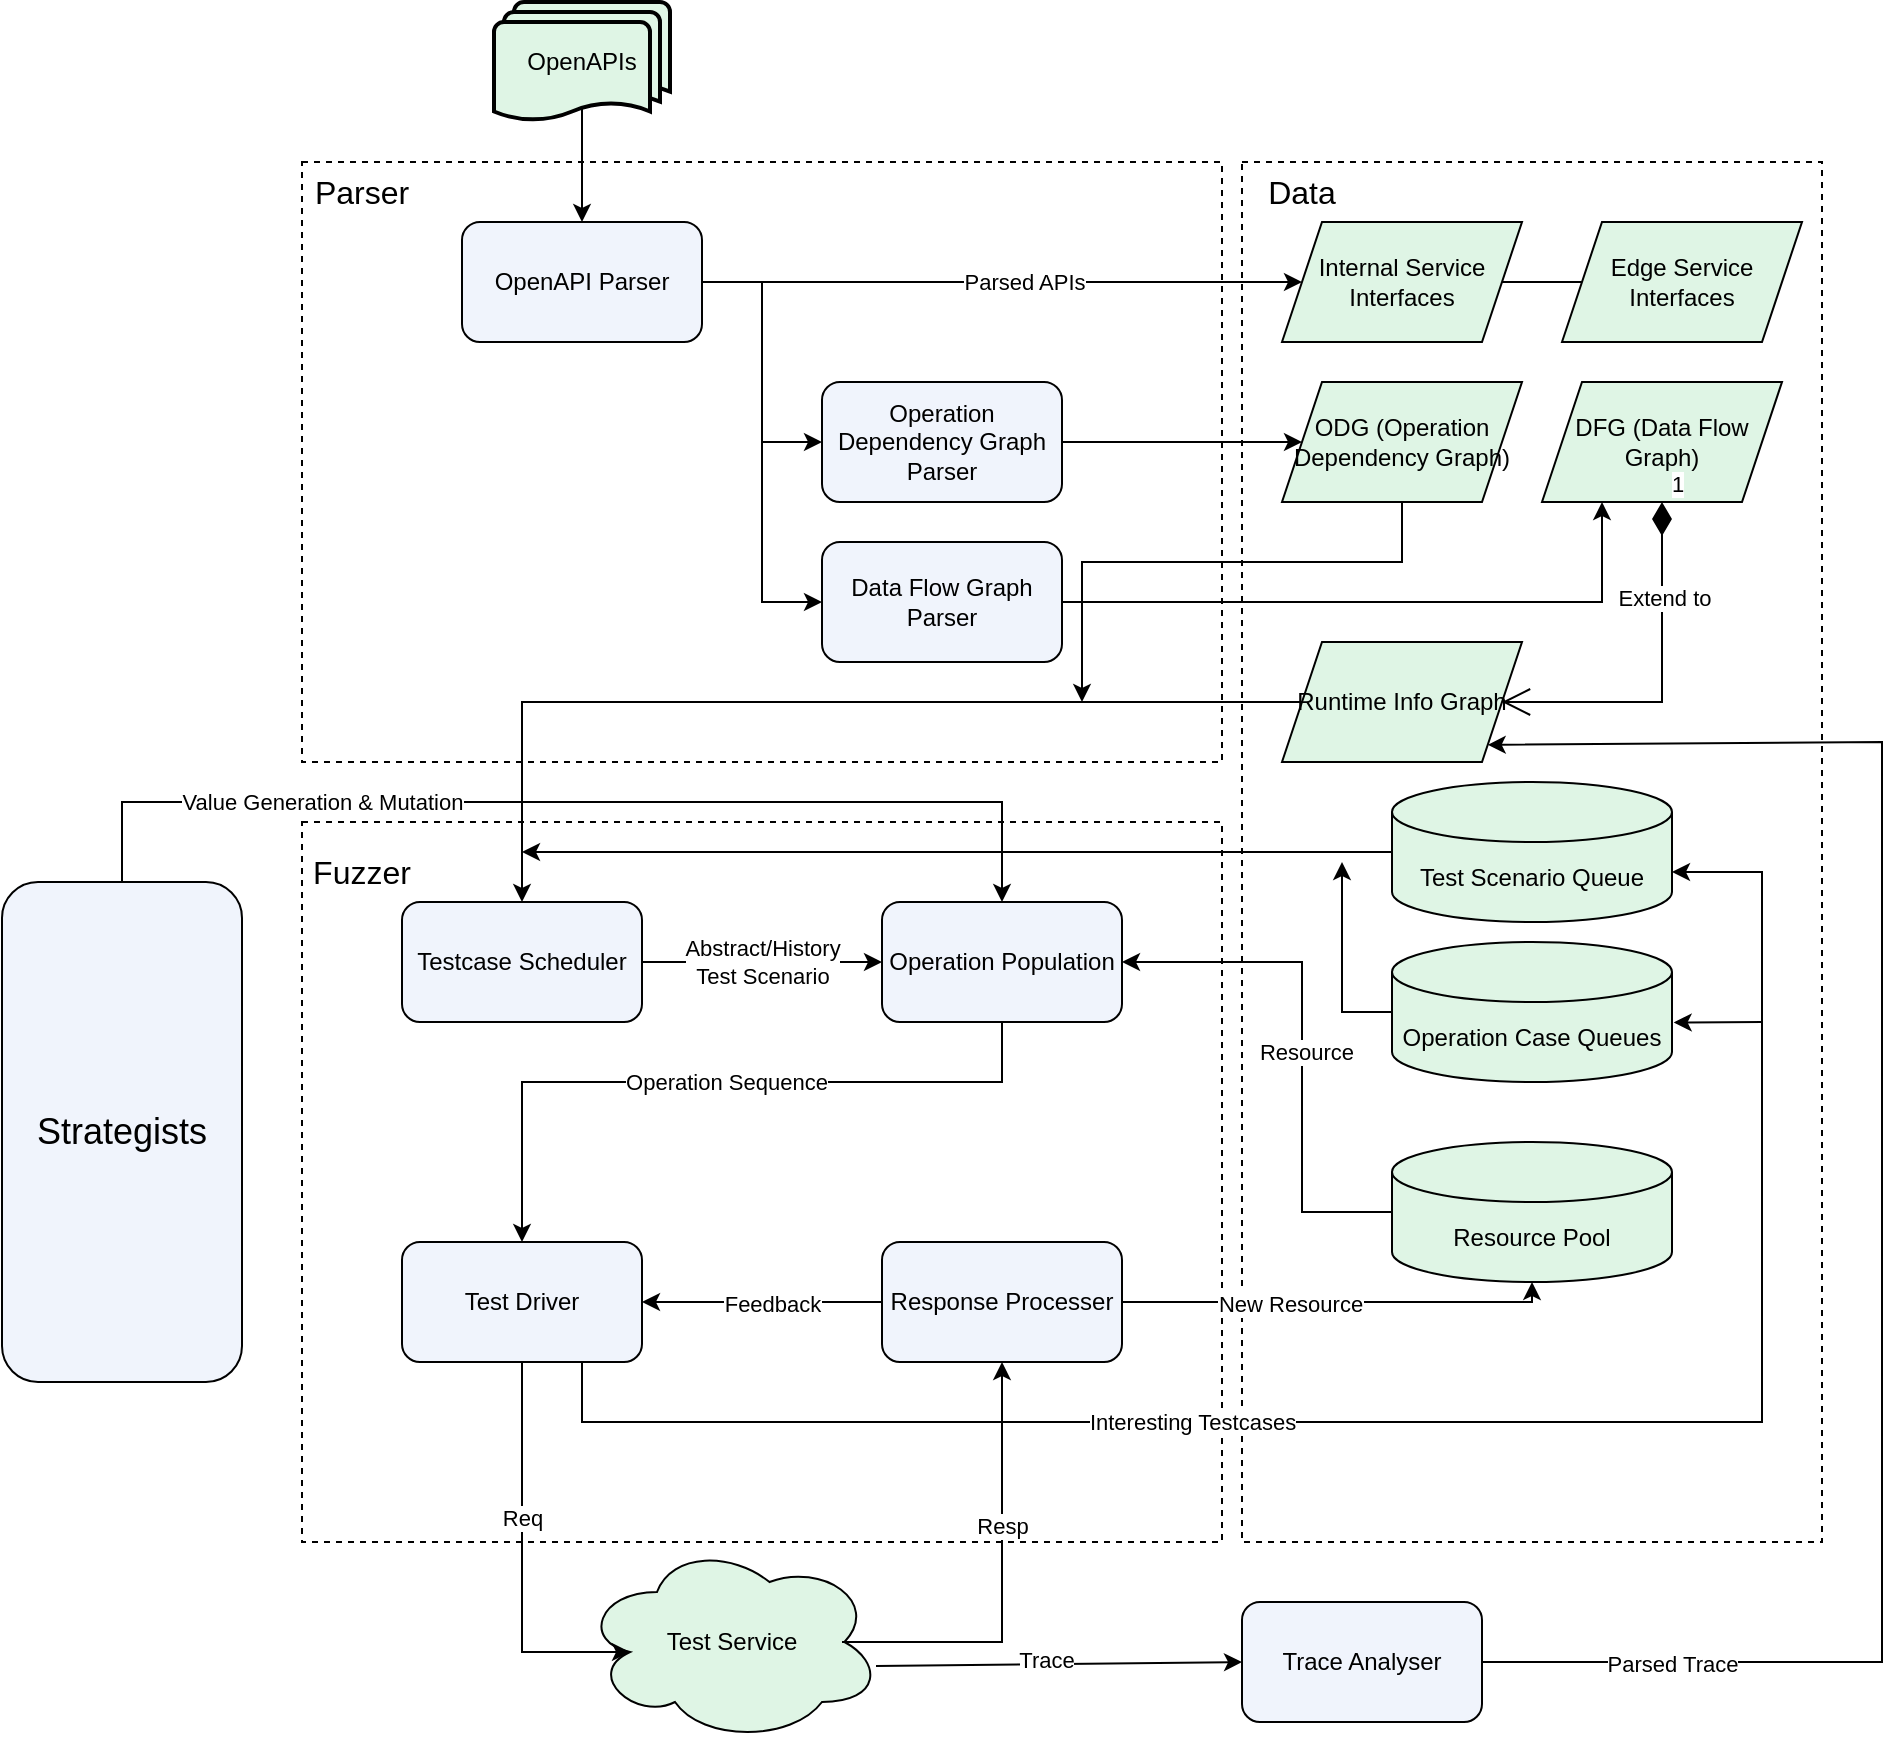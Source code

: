 <mxfile version="26.2.8">
  <diagram name="Page-1" id="gEL889tH-eNSq187wz8S">
    <mxGraphModel dx="2065" dy="776" grid="1" gridSize="10" guides="1" tooltips="1" connect="1" arrows="1" fold="1" page="1" pageScale="1" pageWidth="850" pageHeight="1100" math="0" shadow="0">
      <root>
        <mxCell id="0" />
        <mxCell id="1" parent="0" />
        <mxCell id="WixgId_MYOPgr9kNpltZ-22" value="" style="rounded=0;whiteSpace=wrap;html=1;fillColor=none;dashed=1;" parent="1" vertex="1">
          <mxGeometry x="30" y="460" width="460" height="360" as="geometry" />
        </mxCell>
        <mxCell id="WixgId_MYOPgr9kNpltZ-19" value="" style="rounded=0;whiteSpace=wrap;html=1;fillColor=none;dashed=1;" parent="1" vertex="1">
          <mxGeometry x="500" y="130" width="290" height="690" as="geometry" />
        </mxCell>
        <mxCell id="WixgId_MYOPgr9kNpltZ-17" value="" style="rounded=0;whiteSpace=wrap;html=1;fillColor=none;dashed=1;" parent="1" vertex="1">
          <mxGeometry x="30" y="130" width="460" height="300" as="geometry" />
        </mxCell>
        <mxCell id="WixgId_MYOPgr9kNpltZ-1" value="OpenAPI Parser" style="rounded=1;whiteSpace=wrap;html=1;fillColor=light-dark(#F0F4FC,#3B4453);" parent="1" vertex="1">
          <mxGeometry x="110" y="160" width="120" height="60" as="geometry" />
        </mxCell>
        <mxCell id="WixgId_MYOPgr9kNpltZ-2" value="Operation Dependency Graph Parser" style="rounded=1;whiteSpace=wrap;html=1;fillColor=light-dark(#F0F4FC,#3B4453);" parent="1" vertex="1">
          <mxGeometry x="290" y="240" width="120" height="60" as="geometry" />
        </mxCell>
        <mxCell id="WixgId_MYOPgr9kNpltZ-4" value="Testcase Scheduler" style="rounded=1;whiteSpace=wrap;html=1;fillColor=light-dark(#F0F4FC,#3B4453);" parent="1" vertex="1">
          <mxGeometry x="80" y="500" width="120" height="60" as="geometry" />
        </mxCell>
        <mxCell id="WixgId_MYOPgr9kNpltZ-5" value="Resource Pool" style="shape=cylinder3;whiteSpace=wrap;html=1;boundedLbl=1;backgroundOutline=1;size=15;fillColor=light-dark(#DFF5E5,#486850);" parent="1" vertex="1">
          <mxGeometry x="575" y="620" width="140" height="70" as="geometry" />
        </mxCell>
        <mxCell id="WixgId_MYOPgr9kNpltZ-6" value="Test Driver" style="rounded=1;whiteSpace=wrap;html=1;fillColor=light-dark(#F0F4FC,#3B4453);" parent="1" vertex="1">
          <mxGeometry x="80" y="670" width="120" height="60" as="geometry" />
        </mxCell>
        <mxCell id="WixgId_MYOPgr9kNpltZ-10" value="Operation Population" style="rounded=1;whiteSpace=wrap;html=1;fillColor=light-dark(#F0F4FC,#3B4453);" parent="1" vertex="1">
          <mxGeometry x="320" y="500" width="120" height="60" as="geometry" />
        </mxCell>
        <mxCell id="WixgId_MYOPgr9kNpltZ-11" value="OpenAPIs" style="strokeWidth=2;html=1;shape=mxgraph.flowchart.multi-document;whiteSpace=wrap;fillColor=light-dark(#DFF5E5,#4B567C);" parent="1" vertex="1">
          <mxGeometry x="126" y="50" width="88" height="60" as="geometry" />
        </mxCell>
        <mxCell id="WixgId_MYOPgr9kNpltZ-12" value="Test Service" style="ellipse;shape=cloud;whiteSpace=wrap;html=1;fillColor=light-dark(#DFF5E5,#574D6F);" parent="1" vertex="1">
          <mxGeometry x="170" y="820" width="150" height="100" as="geometry" />
        </mxCell>
        <mxCell id="WixgId_MYOPgr9kNpltZ-13" value="Internal Service Interfaces" style="shape=parallelogram;perimeter=parallelogramPerimeter;whiteSpace=wrap;html=1;fixedSize=1;fillColor=light-dark(#DFF5E5,#486850);" parent="1" vertex="1">
          <mxGeometry x="520" y="160" width="120" height="60" as="geometry" />
        </mxCell>
        <mxCell id="WixgId_MYOPgr9kNpltZ-14" value="Edge Service Interfaces" style="shape=parallelogram;perimeter=parallelogramPerimeter;whiteSpace=wrap;html=1;fixedSize=1;fillColor=light-dark(#DFF5E5,#486850);" parent="1" vertex="1">
          <mxGeometry x="660" y="160" width="120" height="60" as="geometry" />
        </mxCell>
        <mxCell id="WixgId_MYOPgr9kNpltZ-15" value="ODG (Operation Dependency Graph)" style="shape=parallelogram;perimeter=parallelogramPerimeter;whiteSpace=wrap;html=1;fixedSize=1;fillColor=light-dark(#DFF5E5,#486850);" parent="1" vertex="1">
          <mxGeometry x="520" y="240" width="120" height="60" as="geometry" />
        </mxCell>
        <mxCell id="WixgId_MYOPgr9kNpltZ-18" value="Parser" style="text;html=1;align=center;verticalAlign=middle;whiteSpace=wrap;rounded=0;fontSize=16;" parent="1" vertex="1">
          <mxGeometry x="30" y="130" width="60" height="30" as="geometry" />
        </mxCell>
        <mxCell id="WixgId_MYOPgr9kNpltZ-20" value="Data" style="text;html=1;align=center;verticalAlign=middle;whiteSpace=wrap;rounded=0;fontSize=16;" parent="1" vertex="1">
          <mxGeometry x="500" y="130" width="60" height="30" as="geometry" />
        </mxCell>
        <mxCell id="WixgId_MYOPgr9kNpltZ-23" value="Fuzzer" style="text;html=1;align=center;verticalAlign=middle;whiteSpace=wrap;rounded=0;fontSize=16;" parent="1" vertex="1">
          <mxGeometry x="30" y="470" width="60" height="30" as="geometry" />
        </mxCell>
        <mxCell id="WixgId_MYOPgr9kNpltZ-24" value="" style="endArrow=classic;html=1;rounded=0;exitX=0.5;exitY=0.88;exitDx=0;exitDy=0;exitPerimeter=0;entryX=0.5;entryY=0;entryDx=0;entryDy=0;" parent="1" source="WixgId_MYOPgr9kNpltZ-11" target="WixgId_MYOPgr9kNpltZ-1" edge="1">
          <mxGeometry width="50" height="50" relative="1" as="geometry">
            <mxPoint x="240" y="350" as="sourcePoint" />
            <mxPoint x="290" y="300" as="targetPoint" />
          </mxGeometry>
        </mxCell>
        <mxCell id="WixgId_MYOPgr9kNpltZ-26" value="" style="endArrow=none;html=1;rounded=0;exitX=1;exitY=0.5;exitDx=0;exitDy=0;entryX=0;entryY=0.5;entryDx=0;entryDy=0;" parent="1" source="WixgId_MYOPgr9kNpltZ-13" target="WixgId_MYOPgr9kNpltZ-14" edge="1">
          <mxGeometry width="50" height="50" relative="1" as="geometry">
            <mxPoint x="410" y="400" as="sourcePoint" />
            <mxPoint x="460" y="350" as="targetPoint" />
          </mxGeometry>
        </mxCell>
        <mxCell id="WixgId_MYOPgr9kNpltZ-27" value="" style="endArrow=classic;html=1;rounded=0;exitX=1;exitY=0.5;exitDx=0;exitDy=0;entryX=0;entryY=0.5;entryDx=0;entryDy=0;" parent="1" source="WixgId_MYOPgr9kNpltZ-1" target="WixgId_MYOPgr9kNpltZ-13" edge="1">
          <mxGeometry width="50" height="50" relative="1" as="geometry">
            <mxPoint x="420" y="420" as="sourcePoint" />
            <mxPoint x="470" y="370" as="targetPoint" />
          </mxGeometry>
        </mxCell>
        <mxCell id="WixgId_MYOPgr9kNpltZ-30" value="Parsed APIs" style="edgeLabel;html=1;align=center;verticalAlign=middle;resizable=0;points=[];" parent="WixgId_MYOPgr9kNpltZ-27" vertex="1" connectable="0">
          <mxGeometry x="0.073" relative="1" as="geometry">
            <mxPoint as="offset" />
          </mxGeometry>
        </mxCell>
        <mxCell id="WixgId_MYOPgr9kNpltZ-29" value="" style="endArrow=classic;html=1;rounded=0;exitX=1;exitY=0.5;exitDx=0;exitDy=0;entryX=0;entryY=0.5;entryDx=0;entryDy=0;" parent="1" source="WixgId_MYOPgr9kNpltZ-2" target="WixgId_MYOPgr9kNpltZ-15" edge="1">
          <mxGeometry width="50" height="50" relative="1" as="geometry">
            <mxPoint x="500" y="440" as="sourcePoint" />
            <mxPoint x="550" y="390" as="targetPoint" />
          </mxGeometry>
        </mxCell>
        <mxCell id="WixgId_MYOPgr9kNpltZ-33" value="" style="endArrow=classic;html=1;rounded=0;exitX=1;exitY=0.5;exitDx=0;exitDy=0;entryX=0;entryY=0.5;entryDx=0;entryDy=0;" parent="1" source="WixgId_MYOPgr9kNpltZ-4" target="WixgId_MYOPgr9kNpltZ-10" edge="1">
          <mxGeometry width="50" height="50" relative="1" as="geometry">
            <mxPoint x="300" y="600" as="sourcePoint" />
            <mxPoint x="350" y="550" as="targetPoint" />
          </mxGeometry>
        </mxCell>
        <mxCell id="WixgId_MYOPgr9kNpltZ-34" value="Abstract/History&lt;div&gt;Test Scenario&lt;/div&gt;" style="edgeLabel;html=1;align=center;verticalAlign=middle;resizable=0;points=[];" parent="WixgId_MYOPgr9kNpltZ-33" vertex="1" connectable="0">
          <mxGeometry x="0.283" y="-1" relative="1" as="geometry">
            <mxPoint x="-17" y="-1" as="offset" />
          </mxGeometry>
        </mxCell>
        <mxCell id="WixgId_MYOPgr9kNpltZ-38" value="" style="endArrow=classic;html=1;rounded=0;exitX=0;exitY=0.5;exitDx=0;exitDy=0;exitPerimeter=0;entryX=1;entryY=0.5;entryDx=0;entryDy=0;" parent="1" source="WixgId_MYOPgr9kNpltZ-5" target="WixgId_MYOPgr9kNpltZ-10" edge="1">
          <mxGeometry width="50" height="50" relative="1" as="geometry">
            <mxPoint x="410" y="600" as="sourcePoint" />
            <mxPoint x="460" y="550" as="targetPoint" />
            <Array as="points">
              <mxPoint x="530" y="655" />
              <mxPoint x="530" y="530" />
            </Array>
          </mxGeometry>
        </mxCell>
        <mxCell id="WixgId_MYOPgr9kNpltZ-39" value="Resource" style="edgeLabel;html=1;align=center;verticalAlign=middle;resizable=0;points=[];" parent="WixgId_MYOPgr9kNpltZ-38" vertex="1" connectable="0">
          <mxGeometry x="-0.037" y="-2" relative="1" as="geometry">
            <mxPoint as="offset" />
          </mxGeometry>
        </mxCell>
        <mxCell id="WixgId_MYOPgr9kNpltZ-42" value="Response Processer" style="rounded=1;whiteSpace=wrap;html=1;fillColor=light-dark(#F0F4FC,#3B4453);" parent="1" vertex="1">
          <mxGeometry x="320" y="670" width="120" height="60" as="geometry" />
        </mxCell>
        <mxCell id="WixgId_MYOPgr9kNpltZ-43" value="" style="endArrow=classic;html=1;rounded=0;exitX=0.5;exitY=1;exitDx=0;exitDy=0;entryX=0.5;entryY=0;entryDx=0;entryDy=0;" parent="1" source="WixgId_MYOPgr9kNpltZ-10" target="WixgId_MYOPgr9kNpltZ-6" edge="1">
          <mxGeometry width="50" height="50" relative="1" as="geometry">
            <mxPoint x="420" y="690" as="sourcePoint" />
            <mxPoint x="470" y="640" as="targetPoint" />
            <Array as="points">
              <mxPoint x="380" y="590" />
              <mxPoint x="140" y="590" />
            </Array>
          </mxGeometry>
        </mxCell>
        <mxCell id="WixgId_MYOPgr9kNpltZ-44" value="Operation Sequence" style="edgeLabel;html=1;align=center;verticalAlign=middle;resizable=0;points=[];" parent="WixgId_MYOPgr9kNpltZ-43" vertex="1" connectable="0">
          <mxGeometry x="-0.036" relative="1" as="geometry">
            <mxPoint as="offset" />
          </mxGeometry>
        </mxCell>
        <mxCell id="WixgId_MYOPgr9kNpltZ-49" value="" style="endArrow=classic;html=1;rounded=0;exitX=0.5;exitY=1;exitDx=0;exitDy=0;entryX=0.16;entryY=0.55;entryDx=0;entryDy=0;entryPerimeter=0;" parent="1" source="WixgId_MYOPgr9kNpltZ-6" target="WixgId_MYOPgr9kNpltZ-12" edge="1">
          <mxGeometry width="50" height="50" relative="1" as="geometry">
            <mxPoint x="270" y="780" as="sourcePoint" />
            <mxPoint x="182" y="872" as="targetPoint" />
            <Array as="points">
              <mxPoint x="140" y="875" />
            </Array>
          </mxGeometry>
        </mxCell>
        <mxCell id="WixgId_MYOPgr9kNpltZ-50" value="Req" style="edgeLabel;html=1;align=center;verticalAlign=middle;resizable=0;points=[];" parent="WixgId_MYOPgr9kNpltZ-49" vertex="1" connectable="0">
          <mxGeometry x="-0.217" relative="1" as="geometry">
            <mxPoint as="offset" />
          </mxGeometry>
        </mxCell>
        <mxCell id="WixgId_MYOPgr9kNpltZ-51" value="" style="endArrow=classic;html=1;rounded=0;entryX=0.5;entryY=1;entryDx=0;entryDy=0;" parent="1" target="WixgId_MYOPgr9kNpltZ-42" edge="1">
          <mxGeometry width="50" height="50" relative="1" as="geometry">
            <mxPoint x="300" y="870" as="sourcePoint" />
            <mxPoint x="430" y="720" as="targetPoint" />
            <Array as="points">
              <mxPoint x="380" y="870" />
            </Array>
          </mxGeometry>
        </mxCell>
        <mxCell id="WixgId_MYOPgr9kNpltZ-52" value="Resp" style="edgeLabel;html=1;align=center;verticalAlign=middle;resizable=0;points=[];" parent="WixgId_MYOPgr9kNpltZ-51" vertex="1" connectable="0">
          <mxGeometry x="0.259" relative="1" as="geometry">
            <mxPoint as="offset" />
          </mxGeometry>
        </mxCell>
        <mxCell id="WixgId_MYOPgr9kNpltZ-53" value="" style="endArrow=classic;html=1;rounded=0;exitX=1;exitY=0.5;exitDx=0;exitDy=0;entryX=0.5;entryY=1;entryDx=0;entryDy=0;entryPerimeter=0;" parent="1" source="WixgId_MYOPgr9kNpltZ-42" target="WixgId_MYOPgr9kNpltZ-5" edge="1">
          <mxGeometry width="50" height="50" relative="1" as="geometry">
            <mxPoint x="540" y="580" as="sourcePoint" />
            <mxPoint x="590" y="530" as="targetPoint" />
            <Array as="points">
              <mxPoint x="645" y="700" />
            </Array>
          </mxGeometry>
        </mxCell>
        <mxCell id="WixgId_MYOPgr9kNpltZ-54" value="New Resource" style="edgeLabel;html=1;align=center;verticalAlign=middle;resizable=0;points=[];" parent="WixgId_MYOPgr9kNpltZ-53" vertex="1" connectable="0">
          <mxGeometry x="-0.218" y="-1" relative="1" as="geometry">
            <mxPoint as="offset" />
          </mxGeometry>
        </mxCell>
        <mxCell id="p903jVdUFC8UU20KhMWQ-1" value="" style="endArrow=classic;html=1;rounded=0;entryX=0;entryY=0.5;entryDx=0;entryDy=0;" parent="1" target="WixgId_MYOPgr9kNpltZ-2" edge="1">
          <mxGeometry width="50" height="50" relative="1" as="geometry">
            <mxPoint x="260" y="190" as="sourcePoint" />
            <mxPoint x="580" y="370" as="targetPoint" />
            <Array as="points">
              <mxPoint x="260" y="270" />
            </Array>
          </mxGeometry>
        </mxCell>
        <mxCell id="p903jVdUFC8UU20KhMWQ-2" value="Test Scenario Queue" style="shape=cylinder3;whiteSpace=wrap;html=1;boundedLbl=1;backgroundOutline=1;size=15;fillColor=light-dark(#DFF5E5,#486850);" parent="1" vertex="1">
          <mxGeometry x="575" y="440" width="140" height="70" as="geometry" />
        </mxCell>
        <mxCell id="p903jVdUFC8UU20KhMWQ-4" value="" style="endArrow=classic;html=1;rounded=0;exitX=0;exitY=0.5;exitDx=0;exitDy=0;entryX=1;entryY=0.5;entryDx=0;entryDy=0;" parent="1" source="WixgId_MYOPgr9kNpltZ-42" target="WixgId_MYOPgr9kNpltZ-6" edge="1">
          <mxGeometry width="50" height="50" relative="1" as="geometry">
            <mxPoint x="600" y="640" as="sourcePoint" />
            <mxPoint x="650" y="590" as="targetPoint" />
          </mxGeometry>
        </mxCell>
        <mxCell id="p903jVdUFC8UU20KhMWQ-5" value="Feedback" style="edgeLabel;html=1;align=center;verticalAlign=middle;resizable=0;points=[];" parent="p903jVdUFC8UU20KhMWQ-4" vertex="1" connectable="0">
          <mxGeometry x="-0.077" y="1" relative="1" as="geometry">
            <mxPoint as="offset" />
          </mxGeometry>
        </mxCell>
        <mxCell id="p903jVdUFC8UU20KhMWQ-6" value="" style="endArrow=classic;html=1;rounded=0;exitX=0.75;exitY=1;exitDx=0;exitDy=0;entryX=1;entryY=0;entryDx=0;entryDy=45;entryPerimeter=0;" parent="1" source="WixgId_MYOPgr9kNpltZ-6" target="p903jVdUFC8UU20KhMWQ-2" edge="1">
          <mxGeometry width="50" height="50" relative="1" as="geometry">
            <mxPoint x="600" y="640" as="sourcePoint" />
            <mxPoint x="650" y="590" as="targetPoint" />
            <Array as="points">
              <mxPoint x="170" y="760" />
              <mxPoint x="760" y="760" />
              <mxPoint x="760" y="485" />
            </Array>
          </mxGeometry>
        </mxCell>
        <mxCell id="p903jVdUFC8UU20KhMWQ-7" value="Interesting Testcases" style="edgeLabel;html=1;align=center;verticalAlign=middle;resizable=0;points=[];" parent="p903jVdUFC8UU20KhMWQ-6" vertex="1" connectable="0">
          <mxGeometry x="-0.288" relative="1" as="geometry">
            <mxPoint as="offset" />
          </mxGeometry>
        </mxCell>
        <mxCell id="RquHt7KcpmuUufVPMrCs-1" value="DFG (Data Flow Graph)" style="shape=parallelogram;perimeter=parallelogramPerimeter;whiteSpace=wrap;html=1;fixedSize=1;fillColor=light-dark(#DFF5E5,#486850);" parent="1" vertex="1">
          <mxGeometry x="650" y="240" width="120" height="60" as="geometry" />
        </mxCell>
        <mxCell id="RquHt7KcpmuUufVPMrCs-2" value="Data Flow Graph Parser" style="rounded=1;whiteSpace=wrap;html=1;fillColor=light-dark(#F0F4FC,#3B4453);" parent="1" vertex="1">
          <mxGeometry x="290" y="320" width="120" height="60" as="geometry" />
        </mxCell>
        <mxCell id="RquHt7KcpmuUufVPMrCs-3" value="" style="endArrow=classic;html=1;rounded=0;entryX=0;entryY=0.5;entryDx=0;entryDy=0;" parent="1" target="RquHt7KcpmuUufVPMrCs-2" edge="1">
          <mxGeometry width="50" height="50" relative="1" as="geometry">
            <mxPoint x="260" y="270" as="sourcePoint" />
            <mxPoint x="430" y="390" as="targetPoint" />
            <Array as="points">
              <mxPoint x="260" y="350" />
            </Array>
          </mxGeometry>
        </mxCell>
        <mxCell id="RquHt7KcpmuUufVPMrCs-4" value="" style="endArrow=classic;html=1;rounded=0;exitX=1;exitY=0.5;exitDx=0;exitDy=0;entryX=0.25;entryY=1;entryDx=0;entryDy=0;" parent="1" source="RquHt7KcpmuUufVPMrCs-2" target="RquHt7KcpmuUufVPMrCs-1" edge="1">
          <mxGeometry width="50" height="50" relative="1" as="geometry">
            <mxPoint x="380" y="440" as="sourcePoint" />
            <mxPoint x="430" y="390" as="targetPoint" />
            <Array as="points">
              <mxPoint x="680" y="350" />
            </Array>
          </mxGeometry>
        </mxCell>
        <mxCell id="RquHt7KcpmuUufVPMrCs-5" value="Runtime Info Graph" style="shape=parallelogram;perimeter=parallelogramPerimeter;whiteSpace=wrap;html=1;fixedSize=1;fillColor=light-dark(#DFF5E5,#486850);" parent="1" vertex="1">
          <mxGeometry x="520" y="370" width="120" height="60" as="geometry" />
        </mxCell>
        <mxCell id="RquHt7KcpmuUufVPMrCs-6" value="1" style="endArrow=open;html=1;endSize=12;startArrow=diamondThin;startSize=14;startFill=1;edgeStyle=orthogonalEdgeStyle;align=left;verticalAlign=bottom;rounded=0;exitX=0.5;exitY=1;exitDx=0;exitDy=0;entryX=1;entryY=0.5;entryDx=0;entryDy=0;" parent="1" source="RquHt7KcpmuUufVPMrCs-1" target="RquHt7KcpmuUufVPMrCs-5" edge="1">
          <mxGeometry x="-1" y="3" relative="1" as="geometry">
            <mxPoint x="300" y="480" as="sourcePoint" />
            <mxPoint x="460" y="480" as="targetPoint" />
            <Array as="points">
              <mxPoint x="710" y="400" />
            </Array>
          </mxGeometry>
        </mxCell>
        <mxCell id="RquHt7KcpmuUufVPMrCs-11" value="Extend to" style="edgeLabel;html=1;align=center;verticalAlign=middle;resizable=0;points=[];" parent="RquHt7KcpmuUufVPMrCs-6" vertex="1" connectable="0">
          <mxGeometry x="-0.467" y="1" relative="1" as="geometry">
            <mxPoint as="offset" />
          </mxGeometry>
        </mxCell>
        <mxCell id="RquHt7KcpmuUufVPMrCs-7" value="" style="endArrow=classic;html=1;rounded=0;exitX=0;exitY=0.5;exitDx=0;exitDy=0;entryX=0.5;entryY=0;entryDx=0;entryDy=0;" parent="1" source="RquHt7KcpmuUufVPMrCs-5" target="WixgId_MYOPgr9kNpltZ-4" edge="1">
          <mxGeometry width="50" height="50" relative="1" as="geometry">
            <mxPoint x="330" y="620" as="sourcePoint" />
            <mxPoint x="380" y="570" as="targetPoint" />
            <Array as="points">
              <mxPoint x="140" y="400" />
            </Array>
          </mxGeometry>
        </mxCell>
        <mxCell id="zPyv0g5g-cRucc6_2qnP-1" value="Trace Analyser" style="rounded=1;whiteSpace=wrap;html=1;fillColor=light-dark(#F0F4FC,#3B4453);" parent="1" vertex="1">
          <mxGeometry x="500" y="850" width="120" height="60" as="geometry" />
        </mxCell>
        <mxCell id="zPyv0g5g-cRucc6_2qnP-2" value="" style="endArrow=classic;html=1;rounded=0;exitX=0.98;exitY=0.62;exitDx=0;exitDy=0;exitPerimeter=0;entryX=0;entryY=0.5;entryDx=0;entryDy=0;" parent="1" source="WixgId_MYOPgr9kNpltZ-12" target="zPyv0g5g-cRucc6_2qnP-1" edge="1">
          <mxGeometry width="50" height="50" relative="1" as="geometry">
            <mxPoint x="450" y="780" as="sourcePoint" />
            <mxPoint x="500" y="730" as="targetPoint" />
          </mxGeometry>
        </mxCell>
        <mxCell id="zPyv0g5g-cRucc6_2qnP-4" value="Trace" style="edgeLabel;html=1;align=center;verticalAlign=middle;resizable=0;points=[];" parent="zPyv0g5g-cRucc6_2qnP-2" vertex="1" connectable="0">
          <mxGeometry x="-0.071" y="2" relative="1" as="geometry">
            <mxPoint as="offset" />
          </mxGeometry>
        </mxCell>
        <mxCell id="zPyv0g5g-cRucc6_2qnP-3" value="" style="endArrow=classic;html=1;rounded=0;exitX=1;exitY=0.5;exitDx=0;exitDy=0;entryX=1;entryY=1;entryDx=0;entryDy=0;" parent="1" source="zPyv0g5g-cRucc6_2qnP-1" target="RquHt7KcpmuUufVPMrCs-5" edge="1">
          <mxGeometry width="50" height="50" relative="1" as="geometry">
            <mxPoint x="770" y="770" as="sourcePoint" />
            <mxPoint x="820" y="420" as="targetPoint" />
            <Array as="points">
              <mxPoint x="820" y="880" />
              <mxPoint x="820" y="420" />
            </Array>
          </mxGeometry>
        </mxCell>
        <mxCell id="zPyv0g5g-cRucc6_2qnP-5" value="Parsed Trace" style="edgeLabel;html=1;align=center;verticalAlign=middle;resizable=0;points=[];" parent="zPyv0g5g-cRucc6_2qnP-3" vertex="1" connectable="0">
          <mxGeometry x="-0.778" y="-1" relative="1" as="geometry">
            <mxPoint as="offset" />
          </mxGeometry>
        </mxCell>
        <mxCell id="OD1aFOxS38nQ5SEjdye7-1" value="&lt;font style=&quot;font-size: 18px;&quot;&gt;Strategists&lt;/font&gt;" style="rounded=1;whiteSpace=wrap;html=1;fillColor=light-dark(#F0F4FC,#3B4453);" parent="1" vertex="1">
          <mxGeometry x="-120" y="490" width="120" height="250" as="geometry" />
        </mxCell>
        <mxCell id="OD1aFOxS38nQ5SEjdye7-3" value="" style="endArrow=classic;html=1;rounded=0;exitX=0.5;exitY=0;exitDx=0;exitDy=0;entryX=0.5;entryY=0;entryDx=0;entryDy=0;" parent="1" source="OD1aFOxS38nQ5SEjdye7-1" target="WixgId_MYOPgr9kNpltZ-10" edge="1">
          <mxGeometry width="50" height="50" relative="1" as="geometry">
            <mxPoint x="180" y="600" as="sourcePoint" />
            <mxPoint x="230" y="550" as="targetPoint" />
            <Array as="points">
              <mxPoint x="-60" y="450" />
              <mxPoint x="380" y="450" />
            </Array>
          </mxGeometry>
        </mxCell>
        <mxCell id="OD1aFOxS38nQ5SEjdye7-4" value="Value Generation &amp;amp; Mutation" style="edgeLabel;html=1;align=center;verticalAlign=middle;resizable=0;points=[];" parent="OD1aFOxS38nQ5SEjdye7-3" vertex="1" connectable="0">
          <mxGeometry x="-0.677" relative="1" as="geometry">
            <mxPoint x="54" as="offset" />
          </mxGeometry>
        </mxCell>
        <mxCell id="gK1tVdJBR_PdPydSIt8y-1" value="" style="endArrow=classic;html=1;rounded=0;exitX=0.5;exitY=1;exitDx=0;exitDy=0;" edge="1" parent="1" source="WixgId_MYOPgr9kNpltZ-15">
          <mxGeometry width="50" height="50" relative="1" as="geometry">
            <mxPoint x="360" y="510" as="sourcePoint" />
            <mxPoint x="420" y="400" as="targetPoint" />
            <Array as="points">
              <mxPoint x="580" y="330" />
              <mxPoint x="420" y="330" />
            </Array>
          </mxGeometry>
        </mxCell>
        <mxCell id="gK1tVdJBR_PdPydSIt8y-2" value="Operation Case Queues" style="shape=cylinder3;whiteSpace=wrap;html=1;boundedLbl=1;backgroundOutline=1;size=15;fillColor=light-dark(#DFF5E5,#486850);" vertex="1" parent="1">
          <mxGeometry x="575" y="520" width="140" height="70" as="geometry" />
        </mxCell>
        <mxCell id="gK1tVdJBR_PdPydSIt8y-3" value="" style="endArrow=classic;html=1;rounded=0;exitX=0;exitY=0.5;exitDx=0;exitDy=0;exitPerimeter=0;" edge="1" parent="1" source="p903jVdUFC8UU20KhMWQ-2">
          <mxGeometry width="50" height="50" relative="1" as="geometry">
            <mxPoint x="460" y="670" as="sourcePoint" />
            <mxPoint x="140" y="475" as="targetPoint" />
          </mxGeometry>
        </mxCell>
        <mxCell id="gK1tVdJBR_PdPydSIt8y-4" value="" style="endArrow=classic;html=1;rounded=0;exitX=0;exitY=0.5;exitDx=0;exitDy=0;exitPerimeter=0;" edge="1" parent="1" source="gK1tVdJBR_PdPydSIt8y-2">
          <mxGeometry width="50" height="50" relative="1" as="geometry">
            <mxPoint x="460" y="670" as="sourcePoint" />
            <mxPoint x="550" y="480" as="targetPoint" />
            <Array as="points">
              <mxPoint x="550" y="555" />
            </Array>
          </mxGeometry>
        </mxCell>
        <mxCell id="gK1tVdJBR_PdPydSIt8y-5" value="" style="endArrow=classic;html=1;rounded=0;entryX=1.006;entryY=0.575;entryDx=0;entryDy=0;entryPerimeter=0;" edge="1" parent="1" target="gK1tVdJBR_PdPydSIt8y-2">
          <mxGeometry width="50" height="50" relative="1" as="geometry">
            <mxPoint x="760" y="560" as="sourcePoint" />
            <mxPoint x="710" y="540" as="targetPoint" />
          </mxGeometry>
        </mxCell>
      </root>
    </mxGraphModel>
  </diagram>
</mxfile>

